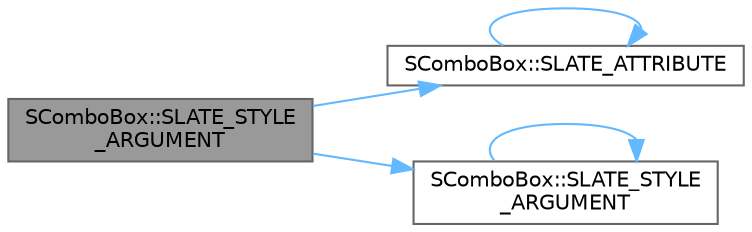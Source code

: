 digraph "SComboBox::SLATE_STYLE_ARGUMENT"
{
 // INTERACTIVE_SVG=YES
 // LATEX_PDF_SIZE
  bgcolor="transparent";
  edge [fontname=Helvetica,fontsize=10,labelfontname=Helvetica,labelfontsize=10];
  node [fontname=Helvetica,fontsize=10,shape=box,height=0.2,width=0.4];
  rankdir="LR";
  Node1 [id="Node000001",label="SComboBox::SLATE_STYLE\l_ARGUMENT",height=0.2,width=0.4,color="gray40", fillcolor="grey60", style="filled", fontcolor="black",tooltip=" "];
  Node1 -> Node2 [id="edge1_Node000001_Node000002",color="steelblue1",style="solid",tooltip=" "];
  Node2 [id="Node000002",label="SComboBox::SLATE_ATTRIBUTE",height=0.2,width=0.4,color="grey40", fillcolor="white", style="filled",URL="$da/db2/classSComboBox.html#a2bd1069c808189339922862cff047ce4",tooltip=" "];
  Node2 -> Node2 [id="edge2_Node000002_Node000002",color="steelblue1",style="solid",tooltip=" "];
  Node1 -> Node3 [id="edge3_Node000001_Node000003",color="steelblue1",style="solid",tooltip=" "];
  Node3 [id="Node000003",label="SComboBox::SLATE_STYLE\l_ARGUMENT",height=0.2,width=0.4,color="grey40", fillcolor="white", style="filled",URL="$da/db2/classSComboBox.html#aee7bc632b043ea8d8a6debf41ebd3da3",tooltip="The visual style of the button part of the combo box (overrides ComboBoxStyle)"];
  Node3 -> Node3 [id="edge4_Node000003_Node000003",color="steelblue1",style="solid",tooltip=" "];
}

